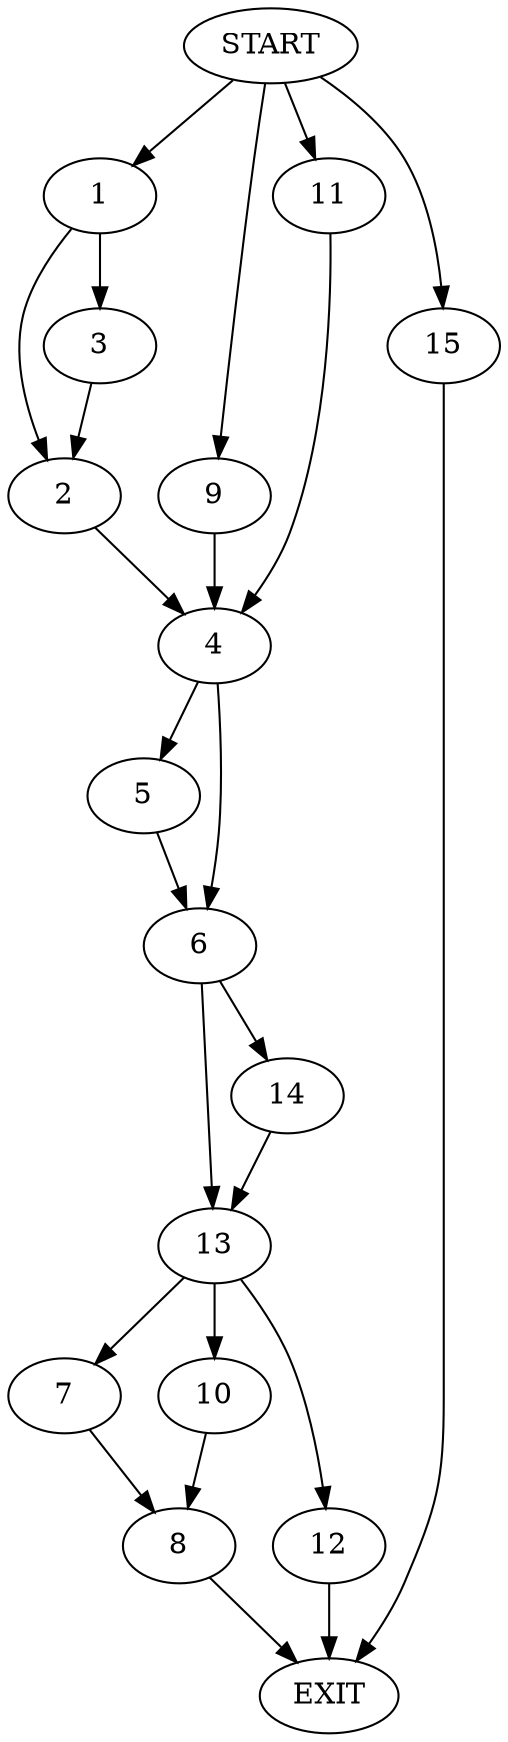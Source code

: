 digraph {
0 [label="START"]
16 [label="EXIT"]
0 -> 1
1 -> 2
1 -> 3
2 -> 4
3 -> 2
4 -> 5
4 -> 6
7 -> 8
8 -> 16
0 -> 9
9 -> 4
10 -> 8
0 -> 11
11 -> 4
12 -> 16
5 -> 6
6 -> 13
6 -> 14
14 -> 13
13 -> 7
13 -> 10
13 -> 12
0 -> 15
15 -> 16
}
